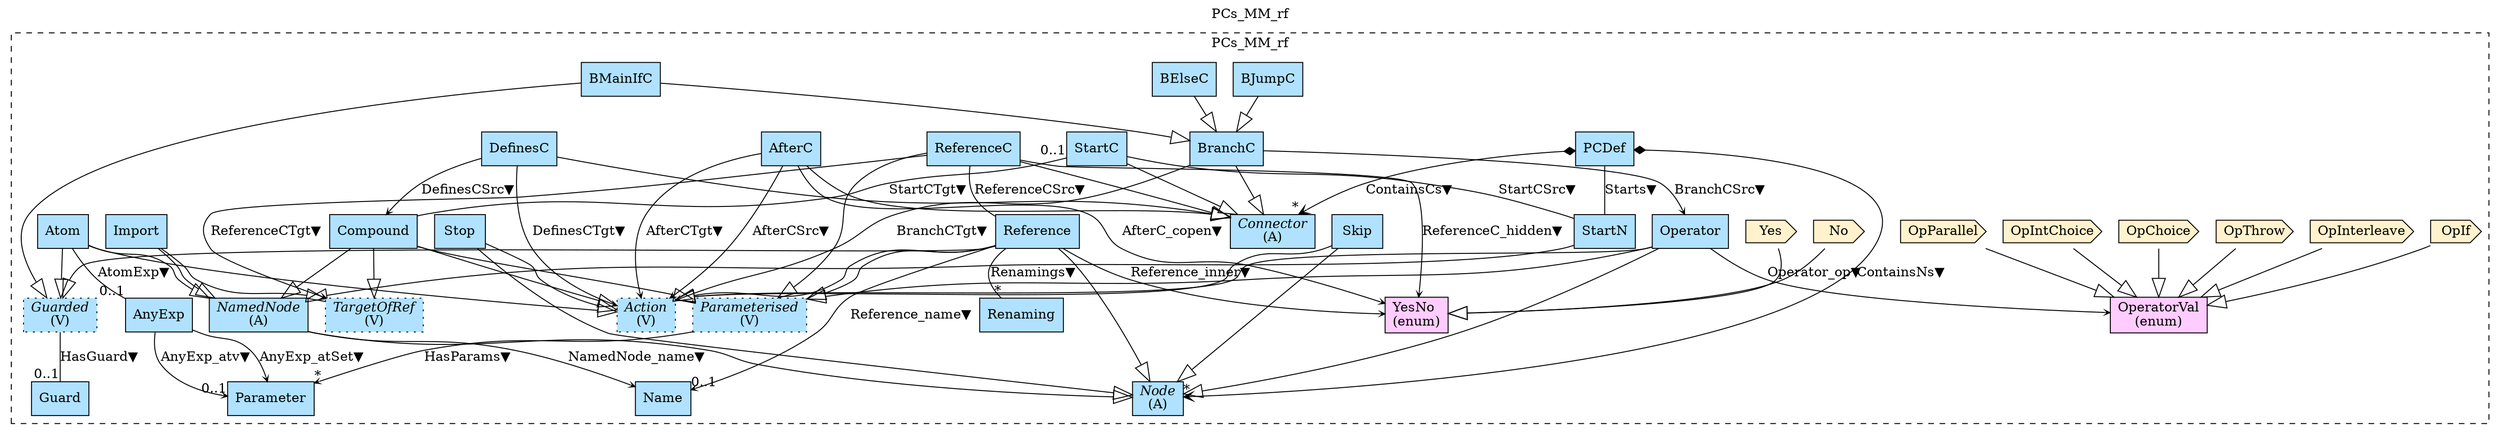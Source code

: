 digraph {graph[label=PCs_MM_rf,labelloc=tl,labelfontsize=12];
subgraph cluster_PCs_MM_rf{style=dashed;label=PCs_MM_rf;
"NamedNode"[shape=record,fillcolor=lightskyblue1,style = filled,label=<{<I>NamedNode</I><br/>(A)}>];
"Name"[shape=record,fillcolor=lightskyblue1,style = filled,label="Name"];
"Node"[shape=record,fillcolor=lightskyblue1,style = filled,label=<{<I>Node</I><br/>(A)}>];
"Connector"[shape=record,fillcolor=lightskyblue1,style = filled,label=<{<I>Connector</I><br/>(A)}>];
"PCDef"[shape=record,fillcolor=lightskyblue1,style = filled,label="PCDef"];
"StartN"[shape=record,fillcolor=lightskyblue1,style = filled,label="StartN"];
"Import"[shape=record,fillcolor=lightskyblue1,style = filled,label="Import"];
"TargetOfRef"[shape=record,fillcolor=lightskyblue1,style ="filled,dotted",label=<{<I>TargetOfRef</I><br/>(V)}>];
"Atom"[shape=record,fillcolor=lightskyblue1,style = filled,label="Atom"];
"Compound"[shape=record,fillcolor=lightskyblue1,style = filled,label="Compound"];
"Action"[shape=record,fillcolor=lightskyblue1,style ="filled,dotted",label=<{<I>Action</I><br/>(V)}>];
"Parameterised"[shape=record,fillcolor=lightskyblue1,style ="filled,dotted",label=<{<I>Parameterised</I><br/>(V)}>];
"Parameter"[shape=record,fillcolor=lightskyblue1,style = filled,label="Parameter"];
"Guarded"[shape=record,fillcolor=lightskyblue1,style ="filled,dotted",label=<{<I>Guarded</I><br/>(V)}>];
"Guard"[shape=record,fillcolor=lightskyblue1,style = filled,label="Guard"];
"YesNo"[shape=record,fillcolor="#FFCCFF",style = filled,label="YesNo\l(enum)"];
"Yes"[shape=cds,fillcolor="#FFF2CC",style = filled,label="Yes"];
"No"[shape=cds,fillcolor="#FFF2CC",style = filled,label="No"];
"AnyExp"[shape=record,fillcolor=lightskyblue1,style = filled,label="AnyExp"];
"Stop"[shape=record,fillcolor=lightskyblue1,style = filled,label="Stop"];
"Skip"[shape=record,fillcolor=lightskyblue1,style = filled,label="Skip"];
"Operator"[shape=record,fillcolor=lightskyblue1,style = filled,label="Operator"];
"OperatorVal"[shape=record,fillcolor="#FFCCFF",style = filled,label="OperatorVal\l(enum)"];
"OpChoice"[shape=cds,fillcolor="#FFF2CC",style = filled,label="OpChoice"];
"OpIntChoice"[shape=cds,fillcolor="#FFF2CC",style = filled,label="OpIntChoice"];
"OpParallel"[shape=cds,fillcolor="#FFF2CC",style = filled,label="OpParallel"];
"OpIf"[shape=cds,fillcolor="#FFF2CC",style = filled,label="OpIf"];
"OpInterleave"[shape=cds,fillcolor="#FFF2CC",style = filled,label="OpInterleave"];
"OpThrow"[shape=cds,fillcolor="#FFF2CC",style = filled,label="OpThrow"];
"Reference"[shape=record,fillcolor=lightskyblue1,style = filled,label="Reference"];
"Renaming"[shape=record,fillcolor=lightskyblue1,style = filled,label="Renaming"];
"StartC"[shape=record,fillcolor=lightskyblue1,style = filled,label="StartC"];
"DefinesC"[shape=record,fillcolor=lightskyblue1,style = filled,label="DefinesC"];
"AfterC"[shape=record,fillcolor=lightskyblue1,style = filled,label="AfterC"];
"ReferenceC"[shape=record,fillcolor=lightskyblue1,style = filled,label="ReferenceC"];
"BMainIfC"[shape=record,fillcolor=lightskyblue1,style = filled,label="BMainIfC"];
"BElseC"[shape=record,fillcolor=lightskyblue1,style = filled,label="BElseC"];
"BJumpC"[shape=record,fillcolor=lightskyblue1,style = filled,label="BJumpC"];
"BranchC"[shape=record,fillcolor=lightskyblue1,style = filled,label="BranchC"];

"NamedNode"->"Node"[arrowhead=onormal,arrowsize=2.0];
"StartN"->"NamedNode"[arrowhead=onormal,arrowsize=2.0];
"NamedNode"->"Name"[label="NamedNode_name▼",arrowhead=vee,headlabel="",arrowsize=.5];
"PCDef"->"Node"[label="ContainsNs▼",arrowhead=vee,arrowtail=diamond,dir=both,headlabel="*"];
"PCDef"->"Connector"[label="ContainsCs▼",arrowhead=vee,arrowtail=diamond,dir=both,headlabel="*"];
"PCDef"->"StartN"[label="Starts▼",dir=none,taillabel="",headlabel=""];
"Import"->"NamedNode"[arrowhead=onormal,arrowsize=2.0];
"Compound"->"NamedNode"[arrowhead=onormal,arrowsize=2.0];
"Atom"->"NamedNode"[arrowhead=onormal,arrowsize=2.0];
"Import"->"TargetOfRef"[arrowhead=onormal,arrowsize=2.0];
"Compound"->"TargetOfRef"[arrowhead=onormal,arrowsize=2.0];
"Compound"->"Parameterised"[arrowhead=onormal,arrowsize=2.0];
"Atom"->"Action"[arrowhead=onormal,arrowsize=2.0];
"Atom"->"Guarded"[arrowhead=onormal,arrowsize=2.0];
"Compound"->"Action"[arrowhead=onormal,arrowsize=2.0];
"Parameterised"->"Parameter"[label="HasParams▼",arrowhead=vee,headlabel="*",arrowsize=.5];
"Guarded"->"Guard"[label="HasGuard▼",dir=none,taillabel="",headlabel="0..1"];
"Yes"->"YesNo"[arrowhead=onormal,arrowsize=2.0];
"No"->"YesNo"[arrowhead=onormal,arrowsize=2.0];
"Atom"->"AnyExp"[label="AtomExp▼",dir=none,taillabel="",headlabel="0..1"];
"AnyExp"->"Parameter"[label="AnyExp_atv▼",arrowhead=vee,headlabel="0..1",arrowsize=.5];
"AnyExp"->"Parameter"[label="AnyExp_atSet▼",arrowhead=vee,headlabel="",arrowsize=.5];
"Stop"->"Node"[arrowhead=onormal,arrowsize=2.0];
"Skip"->"Node"[arrowhead=onormal,arrowsize=2.0];
"Operator"->"Node"[arrowhead=onormal,arrowsize=2.0];
"Operator"->"Parameterised"[arrowhead=onormal,arrowsize=2.0];
"Stop"->"Action"[arrowhead=onormal,arrowsize=2.0];
"Skip"->"Action"[arrowhead=onormal,arrowsize=2.0];
"Operator"->"Action"[arrowhead=onormal,arrowsize=2.0];
"Operator"->"OperatorVal"[label="Operator_op▼",arrowhead=vee,headlabel="",arrowsize=.5];
"OpChoice"->"OperatorVal"[arrowhead=onormal,arrowsize=2.0];
"OpIntChoice"->"OperatorVal"[arrowhead=onormal,arrowsize=2.0];
"OpParallel"->"OperatorVal"[arrowhead=onormal,arrowsize=2.0];
"OpIf"->"OperatorVal"[arrowhead=onormal,arrowsize=2.0];
"OpInterleave"->"OperatorVal"[arrowhead=onormal,arrowsize=2.0];
"OpThrow"->"OperatorVal"[arrowhead=onormal,arrowsize=2.0];
"Reference"->"Node"[arrowhead=onormal,arrowsize=2.0];
"Reference"->"Parameterised"[arrowhead=onormal,arrowsize=2.0];
"Reference"->"Action"[arrowhead=onormal,arrowsize=2.0];
"Reference"->"Guarded"[arrowhead=onormal,arrowsize=2.0];
"Reference"->"Name"[label="Reference_name▼",arrowhead=vee,headlabel="0..1",arrowsize=.5];
"Reference"->"YesNo"[label="Reference_inner▼",arrowhead=vee,headlabel="",arrowsize=.5];
"Reference"->"Renaming"[label="Renamings▼",dir=none,taillabel="",headlabel="*"];
"StartC"->"Connector"[arrowhead=onormal,arrowsize=2.0];
"StartC"->"StartN"[label="StartCSrc▼",dir=none,taillabel="",headlabel=""];
"StartC"->"Compound"[label="StartCTgt▼",dir=none,taillabel="0..1",headlabel=""];
"AfterC"->"Connector"[arrowhead=onormal,arrowsize=2.0];
"DefinesC"->"Connector"[arrowhead=onormal,arrowsize=2.0];
"AfterC"->"Action"[label="AfterCSrc▼",arrowhead=vee,headlabel="",arrowsize=.5];
"AfterC"->"Action"[label="AfterCTgt▼",arrowhead=vee,headlabel="",arrowsize=.5];
"DefinesC"->"Action"[label="DefinesCTgt▼",arrowhead=vee,headlabel="",arrowsize=.5];
"DefinesC"->"Compound"[label="DefinesCSrc▼",arrowhead=vee,headlabel="",arrowsize=.5];
"AfterC"->"YesNo"[label="AfterC_copen▼",arrowhead=vee,headlabel="",arrowsize=.5];
"ReferenceC"->"Connector"[arrowhead=onormal,arrowsize=2.0];
"ReferenceC"->"Parameterised"[arrowhead=onormal,arrowsize=2.0];
"ReferenceC"->"Reference"[label="ReferenceCSrc▼",dir=none,taillabel="",headlabel=""];
"ReferenceC"->"TargetOfRef"[label="ReferenceCTgt▼",arrowhead=vee,headlabel="",arrowsize=.5];
"ReferenceC"->"YesNo"[label="ReferenceC_hidden▼",arrowhead=vee,headlabel="",arrowsize=.5];
"BMainIfC"->"BranchC"[arrowhead=onormal,arrowsize=2.0];
"BMainIfC"->"Guarded"[arrowhead=onormal,arrowsize=2.0];
"BElseC"->"BranchC"[arrowhead=onormal,arrowsize=2.0];
"BJumpC"->"BranchC"[arrowhead=onormal,arrowsize=2.0];
"BranchC"->"Connector"[arrowhead=onormal,arrowsize=2.0];
"BranchC"->"Operator"[label="BranchCSrc▼",arrowhead=vee,headlabel="",arrowsize=.5];
"BranchC"->"Action"[label="BranchCTgt▼",arrowhead=vee,headlabel="",arrowsize=.5];

}
}